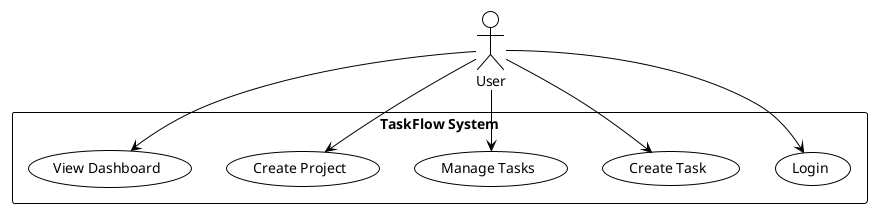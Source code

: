 @startuml
!theme plain
skinparam backgroundColor white

actor User as U

rectangle "TaskFlow System" {
  usecase "Login" as UC1
  usecase "Create Task" as UC2
  usecase "Manage Tasks" as UC3
  usecase "Create Project" as UC4
  usecase "View Dashboard" as UC5
}

U --> UC1
U --> UC2
U --> UC3
U --> UC4
U --> UC5

@enduml